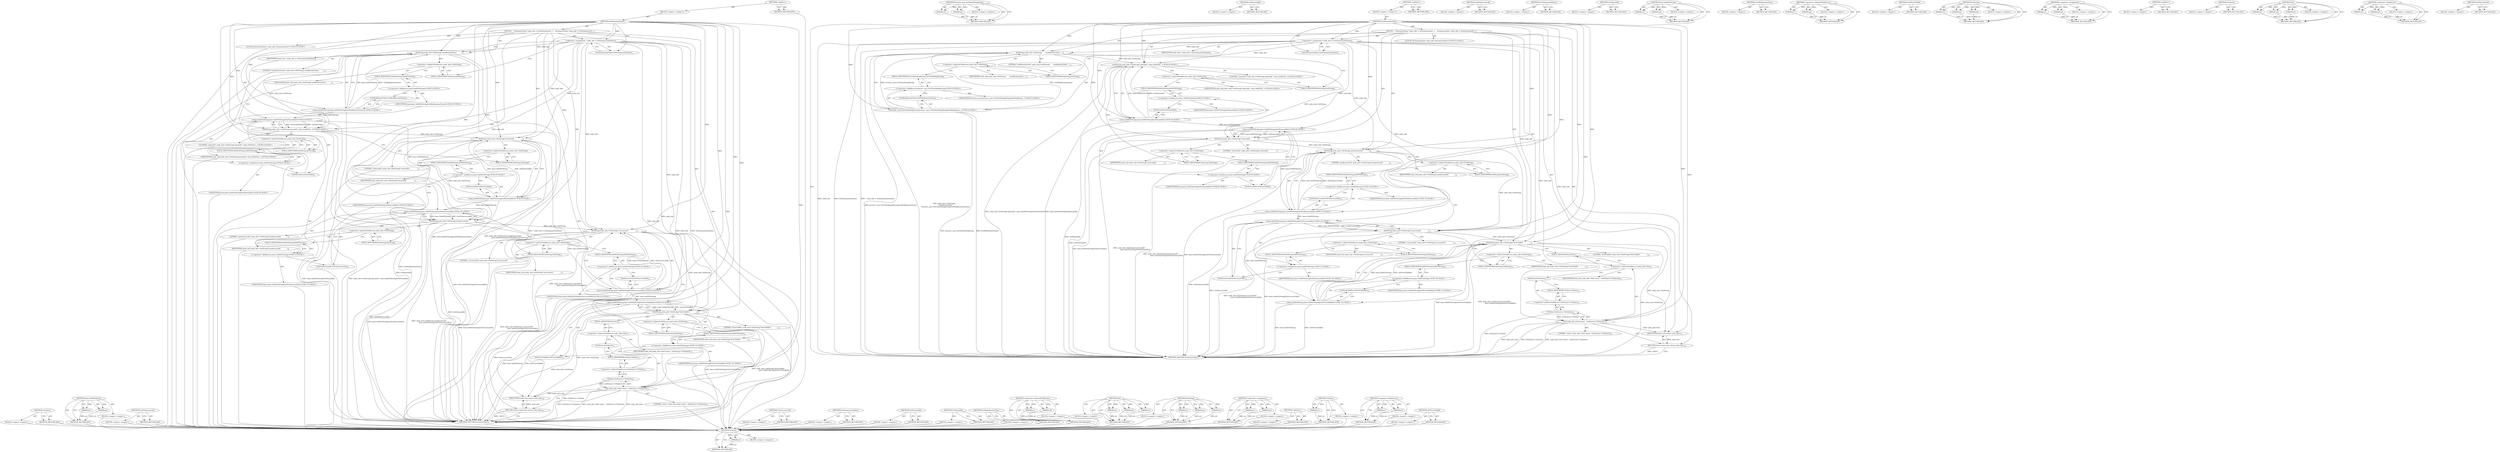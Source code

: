 digraph "GetFirstChildId" {
vulnerable_176 [label=<(METHOD,ToValue)>];
vulnerable_177 [label=<(PARAM,p1)>];
vulnerable_178 [label=<(BLOCK,&lt;empty&gt;,&lt;empty&gt;)>];
vulnerable_179 [label=<(METHOD_RETURN,ANY)>];
vulnerable_137 [label=<(METHOD,browser_sync.GetTimeDebugString)>];
vulnerable_138 [label=<(PARAM,p1)>];
vulnerable_139 [label=<(PARAM,p2)>];
vulnerable_140 [label=<(BLOCK,&lt;empty&gt;,&lt;empty&gt;)>];
vulnerable_141 [label=<(METHOD_RETURN,ANY)>];
vulnerable_158 [label=<(METHOD,GetExternalId)>];
vulnerable_159 [label=<(BLOCK,&lt;empty&gt;,&lt;empty&gt;)>];
vulnerable_160 [label=<(METHOD_RETURN,ANY)>];
vulnerable_6 [label=<(METHOD,&lt;global&gt;)<SUB>1</SUB>>];
vulnerable_7 [label=<(BLOCK,&lt;empty&gt;,&lt;empty&gt;)<SUB>1</SUB>>];
vulnerable_8 [label=<(METHOD,GetDetailsAsValue)<SUB>1</SUB>>];
vulnerable_9 [label=<(BLOCK,{
   DictionaryValue* node_info = GetSummaryAsV...,{
   DictionaryValue* node_info = GetSummaryAsV...)<SUB>1</SUB>>];
vulnerable_10 [label="<(LOCAL,DictionaryValue* node_info: DictionaryValue*)<SUB>2</SUB>>"];
vulnerable_11 [label=<(&lt;operator&gt;.assignment,* node_info = GetSummaryAsValue())<SUB>2</SUB>>];
vulnerable_12 [label=<(IDENTIFIER,node_info,* node_info = GetSummaryAsValue())<SUB>2</SUB>>];
vulnerable_13 [label=<(GetSummaryAsValue,GetSummaryAsValue())<SUB>2</SUB>>];
vulnerable_14 [label=<(SetString,node_info-&gt;SetString(
      &quot;modificationTime&quot;,...)<SUB>3</SUB>>];
vulnerable_15 [label=<(&lt;operator&gt;.indirectFieldAccess,node_info-&gt;SetString)<SUB>3</SUB>>];
vulnerable_16 [label=<(IDENTIFIER,node_info,node_info-&gt;SetString(
      &quot;modificationTime&quot;,...)<SUB>3</SUB>>];
vulnerable_17 [label=<(FIELD_IDENTIFIER,SetString,SetString)<SUB>3</SUB>>];
vulnerable_18 [label=<(LITERAL,&quot;modificationTime&quot;,node_info-&gt;SetString(
      &quot;modificationTime&quot;,...)<SUB>4</SUB>>];
vulnerable_19 [label="<(browser_sync.GetTimeDebugString,browser_sync::GetTimeDebugString(GetModificatio...)<SUB>5</SUB>>"];
vulnerable_20 [label="<(&lt;operator&gt;.fieldAccess,browser_sync::GetTimeDebugString)<SUB>5</SUB>>"];
vulnerable_21 [label="<(IDENTIFIER,browser_sync,browser_sync::GetTimeDebugString(GetModificatio...)<SUB>5</SUB>>"];
vulnerable_22 [label=<(FIELD_IDENTIFIER,GetTimeDebugString,GetTimeDebugString)<SUB>5</SUB>>];
vulnerable_23 [label=<(GetModificationTime,GetModificationTime())<SUB>5</SUB>>];
vulnerable_24 [label="<(SetString,node_info-&gt;SetString(&quot;parentId&quot;, base::Int64ToS...)<SUB>6</SUB>>"];
vulnerable_25 [label=<(&lt;operator&gt;.indirectFieldAccess,node_info-&gt;SetString)<SUB>6</SUB>>];
vulnerable_26 [label="<(IDENTIFIER,node_info,node_info-&gt;SetString(&quot;parentId&quot;, base::Int64ToS...)<SUB>6</SUB>>"];
vulnerable_27 [label=<(FIELD_IDENTIFIER,SetString,SetString)<SUB>6</SUB>>];
vulnerable_28 [label="<(LITERAL,&quot;parentId&quot;,node_info-&gt;SetString(&quot;parentId&quot;, base::Int64ToS...)<SUB>6</SUB>>"];
vulnerable_29 [label="<(base.Int64ToString,base::Int64ToString(GetParentId()))<SUB>6</SUB>>"];
vulnerable_30 [label="<(&lt;operator&gt;.fieldAccess,base::Int64ToString)<SUB>6</SUB>>"];
vulnerable_31 [label="<(IDENTIFIER,base,base::Int64ToString(GetParentId()))<SUB>6</SUB>>"];
vulnerable_32 [label=<(FIELD_IDENTIFIER,Int64ToString,Int64ToString)<SUB>6</SUB>>];
vulnerable_33 [label=<(GetParentId,GetParentId())<SUB>6</SUB>>];
vulnerable_34 [label=<(SetString,node_info-&gt;SetString(&quot;externalId&quot;,
            ...)<SUB>7</SUB>>];
vulnerable_35 [label=<(&lt;operator&gt;.indirectFieldAccess,node_info-&gt;SetString)<SUB>7</SUB>>];
vulnerable_36 [label=<(IDENTIFIER,node_info,node_info-&gt;SetString(&quot;externalId&quot;,
            ...)<SUB>7</SUB>>];
vulnerable_37 [label=<(FIELD_IDENTIFIER,SetString,SetString)<SUB>7</SUB>>];
vulnerable_38 [label=<(LITERAL,&quot;externalId&quot;,node_info-&gt;SetString(&quot;externalId&quot;,
            ...)<SUB>7</SUB>>];
vulnerable_39 [label="<(base.Int64ToString,base::Int64ToString(GetExternalId()))<SUB>8</SUB>>"];
vulnerable_40 [label="<(&lt;operator&gt;.fieldAccess,base::Int64ToString)<SUB>8</SUB>>"];
vulnerable_41 [label="<(IDENTIFIER,base,base::Int64ToString(GetExternalId()))<SUB>8</SUB>>"];
vulnerable_42 [label=<(FIELD_IDENTIFIER,Int64ToString,Int64ToString)<SUB>8</SUB>>];
vulnerable_43 [label=<(GetExternalId,GetExternalId())<SUB>8</SUB>>];
vulnerable_44 [label=<(SetString,node_info-&gt;SetString(&quot;predecessorId&quot;,
         ...)<SUB>9</SUB>>];
vulnerable_45 [label=<(&lt;operator&gt;.indirectFieldAccess,node_info-&gt;SetString)<SUB>9</SUB>>];
vulnerable_46 [label=<(IDENTIFIER,node_info,node_info-&gt;SetString(&quot;predecessorId&quot;,
         ...)<SUB>9</SUB>>];
vulnerable_47 [label=<(FIELD_IDENTIFIER,SetString,SetString)<SUB>9</SUB>>];
vulnerable_48 [label=<(LITERAL,&quot;predecessorId&quot;,node_info-&gt;SetString(&quot;predecessorId&quot;,
         ...)<SUB>9</SUB>>];
vulnerable_49 [label="<(base.Int64ToString,base::Int64ToString(GetPredecessorId()))<SUB>10</SUB>>"];
vulnerable_50 [label="<(&lt;operator&gt;.fieldAccess,base::Int64ToString)<SUB>10</SUB>>"];
vulnerable_51 [label="<(IDENTIFIER,base,base::Int64ToString(GetPredecessorId()))<SUB>10</SUB>>"];
vulnerable_52 [label=<(FIELD_IDENTIFIER,Int64ToString,Int64ToString)<SUB>10</SUB>>];
vulnerable_53 [label=<(GetPredecessorId,GetPredecessorId())<SUB>10</SUB>>];
vulnerable_54 [label=<(SetString,node_info-&gt;SetString(&quot;successorId&quot;,
           ...)<SUB>11</SUB>>];
vulnerable_55 [label=<(&lt;operator&gt;.indirectFieldAccess,node_info-&gt;SetString)<SUB>11</SUB>>];
vulnerable_56 [label=<(IDENTIFIER,node_info,node_info-&gt;SetString(&quot;successorId&quot;,
           ...)<SUB>11</SUB>>];
vulnerable_57 [label=<(FIELD_IDENTIFIER,SetString,SetString)<SUB>11</SUB>>];
vulnerable_58 [label=<(LITERAL,&quot;successorId&quot;,node_info-&gt;SetString(&quot;successorId&quot;,
           ...)<SUB>11</SUB>>];
vulnerable_59 [label="<(base.Int64ToString,base::Int64ToString(GetSuccessorId()))<SUB>12</SUB>>"];
vulnerable_60 [label="<(&lt;operator&gt;.fieldAccess,base::Int64ToString)<SUB>12</SUB>>"];
vulnerable_61 [label="<(IDENTIFIER,base,base::Int64ToString(GetSuccessorId()))<SUB>12</SUB>>"];
vulnerable_62 [label=<(FIELD_IDENTIFIER,Int64ToString,Int64ToString)<SUB>12</SUB>>];
vulnerable_63 [label=<(GetSuccessorId,GetSuccessorId())<SUB>12</SUB>>];
vulnerable_64 [label=<(SetString,node_info-&gt;SetString(&quot;firstChildId&quot;,
          ...)<SUB>13</SUB>>];
vulnerable_65 [label=<(&lt;operator&gt;.indirectFieldAccess,node_info-&gt;SetString)<SUB>13</SUB>>];
vulnerable_66 [label=<(IDENTIFIER,node_info,node_info-&gt;SetString(&quot;firstChildId&quot;,
          ...)<SUB>13</SUB>>];
vulnerable_67 [label=<(FIELD_IDENTIFIER,SetString,SetString)<SUB>13</SUB>>];
vulnerable_68 [label=<(LITERAL,&quot;firstChildId&quot;,node_info-&gt;SetString(&quot;firstChildId&quot;,
          ...)<SUB>13</SUB>>];
vulnerable_69 [label="<(base.Int64ToString,base::Int64ToString(GetFirstChildId()))<SUB>14</SUB>>"];
vulnerable_70 [label="<(&lt;operator&gt;.fieldAccess,base::Int64ToString)<SUB>14</SUB>>"];
vulnerable_71 [label="<(IDENTIFIER,base,base::Int64ToString(GetFirstChildId()))<SUB>14</SUB>>"];
vulnerable_72 [label=<(FIELD_IDENTIFIER,Int64ToString,Int64ToString)<SUB>14</SUB>>];
vulnerable_73 [label=<(GetFirstChildId,GetFirstChildId())<SUB>14</SUB>>];
vulnerable_74 [label=<(Set,node_info-&gt;Set(&quot;entry&quot;, GetEntry()-&gt;ToValue()))<SUB>15</SUB>>];
vulnerable_75 [label=<(&lt;operator&gt;.indirectFieldAccess,node_info-&gt;Set)<SUB>15</SUB>>];
vulnerable_76 [label=<(IDENTIFIER,node_info,node_info-&gt;Set(&quot;entry&quot;, GetEntry()-&gt;ToValue()))<SUB>15</SUB>>];
vulnerable_77 [label=<(FIELD_IDENTIFIER,Set,Set)<SUB>15</SUB>>];
vulnerable_78 [label=<(LITERAL,&quot;entry&quot;,node_info-&gt;Set(&quot;entry&quot;, GetEntry()-&gt;ToValue()))<SUB>15</SUB>>];
vulnerable_79 [label=<(ToValue,GetEntry()-&gt;ToValue())<SUB>15</SUB>>];
vulnerable_80 [label=<(&lt;operator&gt;.indirectFieldAccess,GetEntry()-&gt;ToValue)<SUB>15</SUB>>];
vulnerable_81 [label=<(GetEntry,GetEntry())<SUB>15</SUB>>];
vulnerable_82 [label=<(FIELD_IDENTIFIER,ToValue,ToValue)<SUB>15</SUB>>];
vulnerable_83 [label=<(RETURN,return node_info;,return node_info;)<SUB>16</SUB>>];
vulnerable_84 [label=<(IDENTIFIER,node_info,return node_info;)<SUB>16</SUB>>];
vulnerable_85 [label=<(METHOD_RETURN,DictionaryValue)<SUB>1</SUB>>];
vulnerable_87 [label=<(METHOD_RETURN,ANY)<SUB>1</SUB>>];
vulnerable_161 [label=<(METHOD,GetPredecessorId)>];
vulnerable_162 [label=<(BLOCK,&lt;empty&gt;,&lt;empty&gt;)>];
vulnerable_163 [label=<(METHOD_RETURN,ANY)>];
vulnerable_123 [label=<(METHOD,GetSummaryAsValue)>];
vulnerable_124 [label=<(BLOCK,&lt;empty&gt;,&lt;empty&gt;)>];
vulnerable_125 [label=<(METHOD_RETURN,ANY)>];
vulnerable_155 [label=<(METHOD,GetParentId)>];
vulnerable_156 [label=<(BLOCK,&lt;empty&gt;,&lt;empty&gt;)>];
vulnerable_157 [label=<(METHOD_RETURN,ANY)>];
vulnerable_150 [label=<(METHOD,base.Int64ToString)>];
vulnerable_151 [label=<(PARAM,p1)>];
vulnerable_152 [label=<(PARAM,p2)>];
vulnerable_153 [label=<(BLOCK,&lt;empty&gt;,&lt;empty&gt;)>];
vulnerable_154 [label=<(METHOD_RETURN,ANY)>];
vulnerable_147 [label=<(METHOD,GetModificationTime)>];
vulnerable_148 [label=<(BLOCK,&lt;empty&gt;,&lt;empty&gt;)>];
vulnerable_149 [label=<(METHOD_RETURN,ANY)>];
vulnerable_132 [label=<(METHOD,&lt;operator&gt;.indirectFieldAccess)>];
vulnerable_133 [label=<(PARAM,p1)>];
vulnerable_134 [label=<(PARAM,p2)>];
vulnerable_135 [label=<(BLOCK,&lt;empty&gt;,&lt;empty&gt;)>];
vulnerable_136 [label=<(METHOD_RETURN,ANY)>];
vulnerable_167 [label=<(METHOD,GetFirstChildId)>];
vulnerable_168 [label=<(BLOCK,&lt;empty&gt;,&lt;empty&gt;)>];
vulnerable_169 [label=<(METHOD_RETURN,ANY)>];
vulnerable_126 [label=<(METHOD,SetString)>];
vulnerable_127 [label=<(PARAM,p1)>];
vulnerable_128 [label=<(PARAM,p2)>];
vulnerable_129 [label=<(PARAM,p3)>];
vulnerable_130 [label=<(BLOCK,&lt;empty&gt;,&lt;empty&gt;)>];
vulnerable_131 [label=<(METHOD_RETURN,ANY)>];
vulnerable_118 [label=<(METHOD,&lt;operator&gt;.assignment)>];
vulnerable_119 [label=<(PARAM,p1)>];
vulnerable_120 [label=<(PARAM,p2)>];
vulnerable_121 [label=<(BLOCK,&lt;empty&gt;,&lt;empty&gt;)>];
vulnerable_122 [label=<(METHOD_RETURN,ANY)>];
vulnerable_112 [label=<(METHOD,&lt;global&gt;)<SUB>1</SUB>>];
vulnerable_113 [label=<(BLOCK,&lt;empty&gt;,&lt;empty&gt;)>];
vulnerable_114 [label=<(METHOD_RETURN,ANY)>];
vulnerable_180 [label=<(METHOD,GetEntry)>];
vulnerable_181 [label=<(BLOCK,&lt;empty&gt;,&lt;empty&gt;)>];
vulnerable_182 [label=<(METHOD_RETURN,ANY)>];
vulnerable_170 [label=<(METHOD,Set)>];
vulnerable_171 [label=<(PARAM,p1)>];
vulnerable_172 [label=<(PARAM,p2)>];
vulnerable_173 [label=<(PARAM,p3)>];
vulnerable_174 [label=<(BLOCK,&lt;empty&gt;,&lt;empty&gt;)>];
vulnerable_175 [label=<(METHOD_RETURN,ANY)>];
vulnerable_142 [label=<(METHOD,&lt;operator&gt;.fieldAccess)>];
vulnerable_143 [label=<(PARAM,p1)>];
vulnerable_144 [label=<(PARAM,p2)>];
vulnerable_145 [label=<(BLOCK,&lt;empty&gt;,&lt;empty&gt;)>];
vulnerable_146 [label=<(METHOD_RETURN,ANY)>];
vulnerable_164 [label=<(METHOD,GetSuccessorId)>];
vulnerable_165 [label=<(BLOCK,&lt;empty&gt;,&lt;empty&gt;)>];
vulnerable_166 [label=<(METHOD_RETURN,ANY)>];
fixed_175 [label=<(METHOD,GetEntry)>];
fixed_176 [label=<(BLOCK,&lt;empty&gt;,&lt;empty&gt;)>];
fixed_177 [label=<(METHOD_RETURN,ANY)>];
fixed_137 [label=<(METHOD,base.Int64ToString)>];
fixed_138 [label=<(PARAM,p1)>];
fixed_139 [label=<(PARAM,p2)>];
fixed_140 [label=<(BLOCK,&lt;empty&gt;,&lt;empty&gt;)>];
fixed_141 [label=<(METHOD_RETURN,ANY)>];
fixed_156 [label=<(METHOD,GetPredecessorId)>];
fixed_157 [label=<(BLOCK,&lt;empty&gt;,&lt;empty&gt;)>];
fixed_158 [label=<(METHOD_RETURN,ANY)>];
fixed_6 [label=<(METHOD,&lt;global&gt;)<SUB>1</SUB>>];
fixed_7 [label=<(BLOCK,&lt;empty&gt;,&lt;empty&gt;)<SUB>1</SUB>>];
fixed_8 [label=<(METHOD,GetDetailsAsValue)<SUB>1</SUB>>];
fixed_9 [label=<(BLOCK,{
   DictionaryValue* node_info = GetSummaryAsV...,{
   DictionaryValue* node_info = GetSummaryAsV...)<SUB>1</SUB>>];
fixed_10 [label="<(LOCAL,DictionaryValue* node_info: DictionaryValue*)<SUB>2</SUB>>"];
fixed_11 [label=<(&lt;operator&gt;.assignment,* node_info = GetSummaryAsValue())<SUB>2</SUB>>];
fixed_12 [label=<(IDENTIFIER,node_info,* node_info = GetSummaryAsValue())<SUB>2</SUB>>];
fixed_13 [label=<(GetSummaryAsValue,GetSummaryAsValue())<SUB>2</SUB>>];
fixed_14 [label=<(SetString,node_info-&gt;SetString(&quot;modificationTime&quot;,
      ...)<SUB>4</SUB>>];
fixed_15 [label=<(&lt;operator&gt;.indirectFieldAccess,node_info-&gt;SetString)<SUB>4</SUB>>];
fixed_16 [label=<(IDENTIFIER,node_info,node_info-&gt;SetString(&quot;modificationTime&quot;,
      ...)<SUB>4</SUB>>];
fixed_17 [label=<(FIELD_IDENTIFIER,SetString,SetString)<SUB>4</SUB>>];
fixed_18 [label=<(LITERAL,&quot;modificationTime&quot;,node_info-&gt;SetString(&quot;modificationTime&quot;,
      ...)<SUB>4</SUB>>];
fixed_19 [label="<(base.Int64ToString,base::Int64ToString(GetModificationTime()))<SUB>5</SUB>>"];
fixed_20 [label="<(&lt;operator&gt;.fieldAccess,base::Int64ToString)<SUB>5</SUB>>"];
fixed_21 [label="<(IDENTIFIER,base,base::Int64ToString(GetModificationTime()))<SUB>5</SUB>>"];
fixed_22 [label=<(FIELD_IDENTIFIER,Int64ToString,Int64ToString)<SUB>5</SUB>>];
fixed_23 [label=<(GetModificationTime,GetModificationTime())<SUB>5</SUB>>];
fixed_24 [label="<(SetString,node_info-&gt;SetString(&quot;parentId&quot;, base::Int64ToS...)<SUB>6</SUB>>"];
fixed_25 [label=<(&lt;operator&gt;.indirectFieldAccess,node_info-&gt;SetString)<SUB>6</SUB>>];
fixed_26 [label="<(IDENTIFIER,node_info,node_info-&gt;SetString(&quot;parentId&quot;, base::Int64ToS...)<SUB>6</SUB>>"];
fixed_27 [label=<(FIELD_IDENTIFIER,SetString,SetString)<SUB>6</SUB>>];
fixed_28 [label="<(LITERAL,&quot;parentId&quot;,node_info-&gt;SetString(&quot;parentId&quot;, base::Int64ToS...)<SUB>6</SUB>>"];
fixed_29 [label="<(base.Int64ToString,base::Int64ToString(GetParentId()))<SUB>6</SUB>>"];
fixed_30 [label="<(&lt;operator&gt;.fieldAccess,base::Int64ToString)<SUB>6</SUB>>"];
fixed_31 [label="<(IDENTIFIER,base,base::Int64ToString(GetParentId()))<SUB>6</SUB>>"];
fixed_32 [label=<(FIELD_IDENTIFIER,Int64ToString,Int64ToString)<SUB>6</SUB>>];
fixed_33 [label=<(GetParentId,GetParentId())<SUB>6</SUB>>];
fixed_34 [label=<(SetString,node_info-&gt;SetString(&quot;externalId&quot;,
            ...)<SUB>7</SUB>>];
fixed_35 [label=<(&lt;operator&gt;.indirectFieldAccess,node_info-&gt;SetString)<SUB>7</SUB>>];
fixed_36 [label=<(IDENTIFIER,node_info,node_info-&gt;SetString(&quot;externalId&quot;,
            ...)<SUB>7</SUB>>];
fixed_37 [label=<(FIELD_IDENTIFIER,SetString,SetString)<SUB>7</SUB>>];
fixed_38 [label=<(LITERAL,&quot;externalId&quot;,node_info-&gt;SetString(&quot;externalId&quot;,
            ...)<SUB>7</SUB>>];
fixed_39 [label="<(base.Int64ToString,base::Int64ToString(GetExternalId()))<SUB>8</SUB>>"];
fixed_40 [label="<(&lt;operator&gt;.fieldAccess,base::Int64ToString)<SUB>8</SUB>>"];
fixed_41 [label="<(IDENTIFIER,base,base::Int64ToString(GetExternalId()))<SUB>8</SUB>>"];
fixed_42 [label=<(FIELD_IDENTIFIER,Int64ToString,Int64ToString)<SUB>8</SUB>>];
fixed_43 [label=<(GetExternalId,GetExternalId())<SUB>8</SUB>>];
fixed_44 [label=<(SetString,node_info-&gt;SetString(&quot;predecessorId&quot;,
         ...)<SUB>9</SUB>>];
fixed_45 [label=<(&lt;operator&gt;.indirectFieldAccess,node_info-&gt;SetString)<SUB>9</SUB>>];
fixed_46 [label=<(IDENTIFIER,node_info,node_info-&gt;SetString(&quot;predecessorId&quot;,
         ...)<SUB>9</SUB>>];
fixed_47 [label=<(FIELD_IDENTIFIER,SetString,SetString)<SUB>9</SUB>>];
fixed_48 [label=<(LITERAL,&quot;predecessorId&quot;,node_info-&gt;SetString(&quot;predecessorId&quot;,
         ...)<SUB>9</SUB>>];
fixed_49 [label="<(base.Int64ToString,base::Int64ToString(GetPredecessorId()))<SUB>10</SUB>>"];
fixed_50 [label="<(&lt;operator&gt;.fieldAccess,base::Int64ToString)<SUB>10</SUB>>"];
fixed_51 [label="<(IDENTIFIER,base,base::Int64ToString(GetPredecessorId()))<SUB>10</SUB>>"];
fixed_52 [label=<(FIELD_IDENTIFIER,Int64ToString,Int64ToString)<SUB>10</SUB>>];
fixed_53 [label=<(GetPredecessorId,GetPredecessorId())<SUB>10</SUB>>];
fixed_54 [label=<(SetString,node_info-&gt;SetString(&quot;successorId&quot;,
           ...)<SUB>11</SUB>>];
fixed_55 [label=<(&lt;operator&gt;.indirectFieldAccess,node_info-&gt;SetString)<SUB>11</SUB>>];
fixed_56 [label=<(IDENTIFIER,node_info,node_info-&gt;SetString(&quot;successorId&quot;,
           ...)<SUB>11</SUB>>];
fixed_57 [label=<(FIELD_IDENTIFIER,SetString,SetString)<SUB>11</SUB>>];
fixed_58 [label=<(LITERAL,&quot;successorId&quot;,node_info-&gt;SetString(&quot;successorId&quot;,
           ...)<SUB>11</SUB>>];
fixed_59 [label="<(base.Int64ToString,base::Int64ToString(GetSuccessorId()))<SUB>12</SUB>>"];
fixed_60 [label="<(&lt;operator&gt;.fieldAccess,base::Int64ToString)<SUB>12</SUB>>"];
fixed_61 [label="<(IDENTIFIER,base,base::Int64ToString(GetSuccessorId()))<SUB>12</SUB>>"];
fixed_62 [label=<(FIELD_IDENTIFIER,Int64ToString,Int64ToString)<SUB>12</SUB>>];
fixed_63 [label=<(GetSuccessorId,GetSuccessorId())<SUB>12</SUB>>];
fixed_64 [label=<(SetString,node_info-&gt;SetString(&quot;firstChildId&quot;,
          ...)<SUB>13</SUB>>];
fixed_65 [label=<(&lt;operator&gt;.indirectFieldAccess,node_info-&gt;SetString)<SUB>13</SUB>>];
fixed_66 [label=<(IDENTIFIER,node_info,node_info-&gt;SetString(&quot;firstChildId&quot;,
          ...)<SUB>13</SUB>>];
fixed_67 [label=<(FIELD_IDENTIFIER,SetString,SetString)<SUB>13</SUB>>];
fixed_68 [label=<(LITERAL,&quot;firstChildId&quot;,node_info-&gt;SetString(&quot;firstChildId&quot;,
          ...)<SUB>13</SUB>>];
fixed_69 [label="<(base.Int64ToString,base::Int64ToString(GetFirstChildId()))<SUB>14</SUB>>"];
fixed_70 [label="<(&lt;operator&gt;.fieldAccess,base::Int64ToString)<SUB>14</SUB>>"];
fixed_71 [label="<(IDENTIFIER,base,base::Int64ToString(GetFirstChildId()))<SUB>14</SUB>>"];
fixed_72 [label=<(FIELD_IDENTIFIER,Int64ToString,Int64ToString)<SUB>14</SUB>>];
fixed_73 [label=<(GetFirstChildId,GetFirstChildId())<SUB>14</SUB>>];
fixed_74 [label=<(Set,node_info-&gt;Set(&quot;entry&quot;, GetEntry()-&gt;ToValue()))<SUB>15</SUB>>];
fixed_75 [label=<(&lt;operator&gt;.indirectFieldAccess,node_info-&gt;Set)<SUB>15</SUB>>];
fixed_76 [label=<(IDENTIFIER,node_info,node_info-&gt;Set(&quot;entry&quot;, GetEntry()-&gt;ToValue()))<SUB>15</SUB>>];
fixed_77 [label=<(FIELD_IDENTIFIER,Set,Set)<SUB>15</SUB>>];
fixed_78 [label=<(LITERAL,&quot;entry&quot;,node_info-&gt;Set(&quot;entry&quot;, GetEntry()-&gt;ToValue()))<SUB>15</SUB>>];
fixed_79 [label=<(ToValue,GetEntry()-&gt;ToValue())<SUB>15</SUB>>];
fixed_80 [label=<(&lt;operator&gt;.indirectFieldAccess,GetEntry()-&gt;ToValue)<SUB>15</SUB>>];
fixed_81 [label=<(GetEntry,GetEntry())<SUB>15</SUB>>];
fixed_82 [label=<(FIELD_IDENTIFIER,ToValue,ToValue)<SUB>15</SUB>>];
fixed_83 [label=<(RETURN,return node_info;,return node_info;)<SUB>16</SUB>>];
fixed_84 [label=<(IDENTIFIER,node_info,return node_info;)<SUB>16</SUB>>];
fixed_85 [label=<(METHOD_RETURN,DictionaryValue)<SUB>1</SUB>>];
fixed_87 [label=<(METHOD_RETURN,ANY)<SUB>1</SUB>>];
fixed_159 [label=<(METHOD,GetSuccessorId)>];
fixed_160 [label=<(BLOCK,&lt;empty&gt;,&lt;empty&gt;)>];
fixed_161 [label=<(METHOD_RETURN,ANY)>];
fixed_123 [label=<(METHOD,GetSummaryAsValue)>];
fixed_124 [label=<(BLOCK,&lt;empty&gt;,&lt;empty&gt;)>];
fixed_125 [label=<(METHOD_RETURN,ANY)>];
fixed_153 [label=<(METHOD,GetExternalId)>];
fixed_154 [label=<(BLOCK,&lt;empty&gt;,&lt;empty&gt;)>];
fixed_155 [label=<(METHOD_RETURN,ANY)>];
fixed_150 [label=<(METHOD,GetParentId)>];
fixed_151 [label=<(BLOCK,&lt;empty&gt;,&lt;empty&gt;)>];
fixed_152 [label=<(METHOD_RETURN,ANY)>];
fixed_147 [label=<(METHOD,GetModificationTime)>];
fixed_148 [label=<(BLOCK,&lt;empty&gt;,&lt;empty&gt;)>];
fixed_149 [label=<(METHOD_RETURN,ANY)>];
fixed_132 [label=<(METHOD,&lt;operator&gt;.indirectFieldAccess)>];
fixed_133 [label=<(PARAM,p1)>];
fixed_134 [label=<(PARAM,p2)>];
fixed_135 [label=<(BLOCK,&lt;empty&gt;,&lt;empty&gt;)>];
fixed_136 [label=<(METHOD_RETURN,ANY)>];
fixed_165 [label=<(METHOD,Set)>];
fixed_166 [label=<(PARAM,p1)>];
fixed_167 [label=<(PARAM,p2)>];
fixed_168 [label=<(PARAM,p3)>];
fixed_169 [label=<(BLOCK,&lt;empty&gt;,&lt;empty&gt;)>];
fixed_170 [label=<(METHOD_RETURN,ANY)>];
fixed_126 [label=<(METHOD,SetString)>];
fixed_127 [label=<(PARAM,p1)>];
fixed_128 [label=<(PARAM,p2)>];
fixed_129 [label=<(PARAM,p3)>];
fixed_130 [label=<(BLOCK,&lt;empty&gt;,&lt;empty&gt;)>];
fixed_131 [label=<(METHOD_RETURN,ANY)>];
fixed_118 [label=<(METHOD,&lt;operator&gt;.assignment)>];
fixed_119 [label=<(PARAM,p1)>];
fixed_120 [label=<(PARAM,p2)>];
fixed_121 [label=<(BLOCK,&lt;empty&gt;,&lt;empty&gt;)>];
fixed_122 [label=<(METHOD_RETURN,ANY)>];
fixed_112 [label=<(METHOD,&lt;global&gt;)<SUB>1</SUB>>];
fixed_113 [label=<(BLOCK,&lt;empty&gt;,&lt;empty&gt;)>];
fixed_114 [label=<(METHOD_RETURN,ANY)>];
fixed_171 [label=<(METHOD,ToValue)>];
fixed_172 [label=<(PARAM,p1)>];
fixed_173 [label=<(BLOCK,&lt;empty&gt;,&lt;empty&gt;)>];
fixed_174 [label=<(METHOD_RETURN,ANY)>];
fixed_142 [label=<(METHOD,&lt;operator&gt;.fieldAccess)>];
fixed_143 [label=<(PARAM,p1)>];
fixed_144 [label=<(PARAM,p2)>];
fixed_145 [label=<(BLOCK,&lt;empty&gt;,&lt;empty&gt;)>];
fixed_146 [label=<(METHOD_RETURN,ANY)>];
fixed_162 [label=<(METHOD,GetFirstChildId)>];
fixed_163 [label=<(BLOCK,&lt;empty&gt;,&lt;empty&gt;)>];
fixed_164 [label=<(METHOD_RETURN,ANY)>];
vulnerable_176 -> vulnerable_177  [key=0, label="AST: "];
vulnerable_176 -> vulnerable_177  [key=1, label="DDG: "];
vulnerable_176 -> vulnerable_178  [key=0, label="AST: "];
vulnerable_176 -> vulnerable_179  [key=0, label="AST: "];
vulnerable_176 -> vulnerable_179  [key=1, label="CFG: "];
vulnerable_177 -> vulnerable_179  [key=0, label="DDG: p1"];
vulnerable_137 -> vulnerable_138  [key=0, label="AST: "];
vulnerable_137 -> vulnerable_138  [key=1, label="DDG: "];
vulnerable_137 -> vulnerable_140  [key=0, label="AST: "];
vulnerable_137 -> vulnerable_139  [key=0, label="AST: "];
vulnerable_137 -> vulnerable_139  [key=1, label="DDG: "];
vulnerable_137 -> vulnerable_141  [key=0, label="AST: "];
vulnerable_137 -> vulnerable_141  [key=1, label="CFG: "];
vulnerable_138 -> vulnerable_141  [key=0, label="DDG: p1"];
vulnerable_139 -> vulnerable_141  [key=0, label="DDG: p2"];
vulnerable_158 -> vulnerable_159  [key=0, label="AST: "];
vulnerable_158 -> vulnerable_160  [key=0, label="AST: "];
vulnerable_158 -> vulnerable_160  [key=1, label="CFG: "];
vulnerable_6 -> vulnerable_7  [key=0, label="AST: "];
vulnerable_6 -> vulnerable_87  [key=0, label="AST: "];
vulnerable_6 -> vulnerable_87  [key=1, label="CFG: "];
vulnerable_7 -> vulnerable_8  [key=0, label="AST: "];
vulnerable_8 -> vulnerable_9  [key=0, label="AST: "];
vulnerable_8 -> vulnerable_85  [key=0, label="AST: "];
vulnerable_8 -> vulnerable_13  [key=0, label="CFG: "];
vulnerable_8 -> vulnerable_11  [key=0, label="DDG: "];
vulnerable_8 -> vulnerable_14  [key=0, label="DDG: "];
vulnerable_8 -> vulnerable_24  [key=0, label="DDG: "];
vulnerable_8 -> vulnerable_34  [key=0, label="DDG: "];
vulnerable_8 -> vulnerable_44  [key=0, label="DDG: "];
vulnerable_8 -> vulnerable_54  [key=0, label="DDG: "];
vulnerable_8 -> vulnerable_64  [key=0, label="DDG: "];
vulnerable_8 -> vulnerable_74  [key=0, label="DDG: "];
vulnerable_8 -> vulnerable_84  [key=0, label="DDG: "];
vulnerable_8 -> vulnerable_19  [key=0, label="DDG: "];
vulnerable_8 -> vulnerable_29  [key=0, label="DDG: "];
vulnerable_8 -> vulnerable_39  [key=0, label="DDG: "];
vulnerable_8 -> vulnerable_49  [key=0, label="DDG: "];
vulnerable_8 -> vulnerable_59  [key=0, label="DDG: "];
vulnerable_8 -> vulnerable_69  [key=0, label="DDG: "];
vulnerable_9 -> vulnerable_10  [key=0, label="AST: "];
vulnerable_9 -> vulnerable_11  [key=0, label="AST: "];
vulnerable_9 -> vulnerable_14  [key=0, label="AST: "];
vulnerable_9 -> vulnerable_24  [key=0, label="AST: "];
vulnerable_9 -> vulnerable_34  [key=0, label="AST: "];
vulnerable_9 -> vulnerable_44  [key=0, label="AST: "];
vulnerable_9 -> vulnerable_54  [key=0, label="AST: "];
vulnerable_9 -> vulnerable_64  [key=0, label="AST: "];
vulnerable_9 -> vulnerable_74  [key=0, label="AST: "];
vulnerable_9 -> vulnerable_83  [key=0, label="AST: "];
vulnerable_11 -> vulnerable_12  [key=0, label="AST: "];
vulnerable_11 -> vulnerable_13  [key=0, label="AST: "];
vulnerable_11 -> vulnerable_17  [key=0, label="CFG: "];
vulnerable_11 -> vulnerable_85  [key=0, label="DDG: node_info"];
vulnerable_11 -> vulnerable_85  [key=1, label="DDG: GetSummaryAsValue()"];
vulnerable_11 -> vulnerable_85  [key=2, label="DDG: * node_info = GetSummaryAsValue()"];
vulnerable_11 -> vulnerable_14  [key=0, label="DDG: node_info"];
vulnerable_11 -> vulnerable_24  [key=0, label="DDG: node_info"];
vulnerable_11 -> vulnerable_34  [key=0, label="DDG: node_info"];
vulnerable_11 -> vulnerable_44  [key=0, label="DDG: node_info"];
vulnerable_11 -> vulnerable_54  [key=0, label="DDG: node_info"];
vulnerable_11 -> vulnerable_64  [key=0, label="DDG: node_info"];
vulnerable_11 -> vulnerable_74  [key=0, label="DDG: node_info"];
vulnerable_11 -> vulnerable_84  [key=0, label="DDG: node_info"];
vulnerable_13 -> vulnerable_11  [key=0, label="CFG: "];
vulnerable_14 -> vulnerable_15  [key=0, label="AST: "];
vulnerable_14 -> vulnerable_18  [key=0, label="AST: "];
vulnerable_14 -> vulnerable_19  [key=0, label="AST: "];
vulnerable_14 -> vulnerable_27  [key=0, label="CFG: "];
vulnerable_14 -> vulnerable_85  [key=0, label="DDG: browser_sync::GetTimeDebugString(GetModificationTime())"];
vulnerable_14 -> vulnerable_85  [key=1, label="DDG: node_info-&gt;SetString(
      &quot;modificationTime&quot;,
      browser_sync::GetTimeDebugString(GetModificationTime()))"];
vulnerable_14 -> vulnerable_24  [key=0, label="DDG: node_info-&gt;SetString"];
vulnerable_15 -> vulnerable_16  [key=0, label="AST: "];
vulnerable_15 -> vulnerable_17  [key=0, label="AST: "];
vulnerable_15 -> vulnerable_22  [key=0, label="CFG: "];
vulnerable_17 -> vulnerable_15  [key=0, label="CFG: "];
vulnerable_19 -> vulnerable_20  [key=0, label="AST: "];
vulnerable_19 -> vulnerable_23  [key=0, label="AST: "];
vulnerable_19 -> vulnerable_14  [key=0, label="CFG: "];
vulnerable_19 -> vulnerable_14  [key=1, label="DDG: browser_sync::GetTimeDebugString"];
vulnerable_19 -> vulnerable_14  [key=2, label="DDG: GetModificationTime()"];
vulnerable_19 -> vulnerable_85  [key=0, label="DDG: browser_sync::GetTimeDebugString"];
vulnerable_19 -> vulnerable_85  [key=1, label="DDG: GetModificationTime()"];
vulnerable_20 -> vulnerable_21  [key=0, label="AST: "];
vulnerable_20 -> vulnerable_22  [key=0, label="AST: "];
vulnerable_20 -> vulnerable_23  [key=0, label="CFG: "];
vulnerable_22 -> vulnerable_20  [key=0, label="CFG: "];
vulnerable_23 -> vulnerable_19  [key=0, label="CFG: "];
vulnerable_24 -> vulnerable_25  [key=0, label="AST: "];
vulnerable_24 -> vulnerable_28  [key=0, label="AST: "];
vulnerable_24 -> vulnerable_29  [key=0, label="AST: "];
vulnerable_24 -> vulnerable_37  [key=0, label="CFG: "];
vulnerable_24 -> vulnerable_85  [key=0, label="DDG: base::Int64ToString(GetParentId())"];
vulnerable_24 -> vulnerable_85  [key=1, label="DDG: node_info-&gt;SetString(&quot;parentId&quot;, base::Int64ToString(GetParentId()))"];
vulnerable_24 -> vulnerable_34  [key=0, label="DDG: node_info-&gt;SetString"];
vulnerable_25 -> vulnerable_26  [key=0, label="AST: "];
vulnerable_25 -> vulnerable_27  [key=0, label="AST: "];
vulnerable_25 -> vulnerable_32  [key=0, label="CFG: "];
vulnerable_27 -> vulnerable_25  [key=0, label="CFG: "];
vulnerable_29 -> vulnerable_30  [key=0, label="AST: "];
vulnerable_29 -> vulnerable_33  [key=0, label="AST: "];
vulnerable_29 -> vulnerable_24  [key=0, label="CFG: "];
vulnerable_29 -> vulnerable_24  [key=1, label="DDG: base::Int64ToString"];
vulnerable_29 -> vulnerable_24  [key=2, label="DDG: GetParentId()"];
vulnerable_29 -> vulnerable_85  [key=0, label="DDG: GetParentId()"];
vulnerable_29 -> vulnerable_39  [key=0, label="DDG: base::Int64ToString"];
vulnerable_30 -> vulnerable_31  [key=0, label="AST: "];
vulnerable_30 -> vulnerable_32  [key=0, label="AST: "];
vulnerable_30 -> vulnerable_33  [key=0, label="CFG: "];
vulnerable_32 -> vulnerable_30  [key=0, label="CFG: "];
vulnerable_33 -> vulnerable_29  [key=0, label="CFG: "];
vulnerable_34 -> vulnerable_35  [key=0, label="AST: "];
vulnerable_34 -> vulnerable_38  [key=0, label="AST: "];
vulnerable_34 -> vulnerable_39  [key=0, label="AST: "];
vulnerable_34 -> vulnerable_47  [key=0, label="CFG: "];
vulnerable_34 -> vulnerable_85  [key=0, label="DDG: base::Int64ToString(GetExternalId())"];
vulnerable_34 -> vulnerable_85  [key=1, label="DDG: node_info-&gt;SetString(&quot;externalId&quot;,
                       base::Int64ToString(GetExternalId()))"];
vulnerable_34 -> vulnerable_44  [key=0, label="DDG: node_info-&gt;SetString"];
vulnerable_35 -> vulnerable_36  [key=0, label="AST: "];
vulnerable_35 -> vulnerable_37  [key=0, label="AST: "];
vulnerable_35 -> vulnerable_42  [key=0, label="CFG: "];
vulnerable_37 -> vulnerable_35  [key=0, label="CFG: "];
vulnerable_39 -> vulnerable_40  [key=0, label="AST: "];
vulnerable_39 -> vulnerable_43  [key=0, label="AST: "];
vulnerable_39 -> vulnerable_34  [key=0, label="CFG: "];
vulnerable_39 -> vulnerable_34  [key=1, label="DDG: base::Int64ToString"];
vulnerable_39 -> vulnerable_34  [key=2, label="DDG: GetExternalId()"];
vulnerable_39 -> vulnerable_85  [key=0, label="DDG: GetExternalId()"];
vulnerable_39 -> vulnerable_49  [key=0, label="DDG: base::Int64ToString"];
vulnerable_40 -> vulnerable_41  [key=0, label="AST: "];
vulnerable_40 -> vulnerable_42  [key=0, label="AST: "];
vulnerable_40 -> vulnerable_43  [key=0, label="CFG: "];
vulnerable_42 -> vulnerable_40  [key=0, label="CFG: "];
vulnerable_43 -> vulnerable_39  [key=0, label="CFG: "];
vulnerable_44 -> vulnerable_45  [key=0, label="AST: "];
vulnerable_44 -> vulnerable_48  [key=0, label="AST: "];
vulnerable_44 -> vulnerable_49  [key=0, label="AST: "];
vulnerable_44 -> vulnerable_57  [key=0, label="CFG: "];
vulnerable_44 -> vulnerable_85  [key=0, label="DDG: base::Int64ToString(GetPredecessorId())"];
vulnerable_44 -> vulnerable_85  [key=1, label="DDG: node_info-&gt;SetString(&quot;predecessorId&quot;,
                       base::Int64ToString(GetPredecessorId()))"];
vulnerable_44 -> vulnerable_54  [key=0, label="DDG: node_info-&gt;SetString"];
vulnerable_45 -> vulnerable_46  [key=0, label="AST: "];
vulnerable_45 -> vulnerable_47  [key=0, label="AST: "];
vulnerable_45 -> vulnerable_52  [key=0, label="CFG: "];
vulnerable_47 -> vulnerable_45  [key=0, label="CFG: "];
vulnerable_49 -> vulnerable_50  [key=0, label="AST: "];
vulnerable_49 -> vulnerable_53  [key=0, label="AST: "];
vulnerable_49 -> vulnerable_44  [key=0, label="CFG: "];
vulnerable_49 -> vulnerable_44  [key=1, label="DDG: base::Int64ToString"];
vulnerable_49 -> vulnerable_44  [key=2, label="DDG: GetPredecessorId()"];
vulnerable_49 -> vulnerable_85  [key=0, label="DDG: GetPredecessorId()"];
vulnerable_49 -> vulnerable_59  [key=0, label="DDG: base::Int64ToString"];
vulnerable_50 -> vulnerable_51  [key=0, label="AST: "];
vulnerable_50 -> vulnerable_52  [key=0, label="AST: "];
vulnerable_50 -> vulnerable_53  [key=0, label="CFG: "];
vulnerable_52 -> vulnerable_50  [key=0, label="CFG: "];
vulnerable_53 -> vulnerable_49  [key=0, label="CFG: "];
vulnerable_54 -> vulnerable_55  [key=0, label="AST: "];
vulnerable_54 -> vulnerable_58  [key=0, label="AST: "];
vulnerable_54 -> vulnerable_59  [key=0, label="AST: "];
vulnerable_54 -> vulnerable_67  [key=0, label="CFG: "];
vulnerable_54 -> vulnerable_85  [key=0, label="DDG: base::Int64ToString(GetSuccessorId())"];
vulnerable_54 -> vulnerable_85  [key=1, label="DDG: node_info-&gt;SetString(&quot;successorId&quot;,
                       base::Int64ToString(GetSuccessorId()))"];
vulnerable_54 -> vulnerable_64  [key=0, label="DDG: node_info-&gt;SetString"];
vulnerable_55 -> vulnerable_56  [key=0, label="AST: "];
vulnerable_55 -> vulnerable_57  [key=0, label="AST: "];
vulnerable_55 -> vulnerable_62  [key=0, label="CFG: "];
vulnerable_57 -> vulnerable_55  [key=0, label="CFG: "];
vulnerable_59 -> vulnerable_60  [key=0, label="AST: "];
vulnerable_59 -> vulnerable_63  [key=0, label="AST: "];
vulnerable_59 -> vulnerable_54  [key=0, label="CFG: "];
vulnerable_59 -> vulnerable_54  [key=1, label="DDG: base::Int64ToString"];
vulnerable_59 -> vulnerable_54  [key=2, label="DDG: GetSuccessorId()"];
vulnerable_59 -> vulnerable_85  [key=0, label="DDG: GetSuccessorId()"];
vulnerable_59 -> vulnerable_69  [key=0, label="DDG: base::Int64ToString"];
vulnerable_60 -> vulnerable_61  [key=0, label="AST: "];
vulnerable_60 -> vulnerable_62  [key=0, label="AST: "];
vulnerable_60 -> vulnerable_63  [key=0, label="CFG: "];
vulnerable_62 -> vulnerable_60  [key=0, label="CFG: "];
vulnerable_63 -> vulnerable_59  [key=0, label="CFG: "];
vulnerable_64 -> vulnerable_65  [key=0, label="AST: "];
vulnerable_64 -> vulnerable_68  [key=0, label="AST: "];
vulnerable_64 -> vulnerable_69  [key=0, label="AST: "];
vulnerable_64 -> vulnerable_77  [key=0, label="CFG: "];
vulnerable_64 -> vulnerable_85  [key=0, label="DDG: node_info-&gt;SetString"];
vulnerable_64 -> vulnerable_85  [key=1, label="DDG: base::Int64ToString(GetFirstChildId())"];
vulnerable_64 -> vulnerable_85  [key=2, label="DDG: node_info-&gt;SetString(&quot;firstChildId&quot;,
                       base::Int64ToString(GetFirstChildId()))"];
vulnerable_64 -> vulnerable_84  [key=0, label="DDG: node_info-&gt;SetString"];
vulnerable_65 -> vulnerable_66  [key=0, label="AST: "];
vulnerable_65 -> vulnerable_67  [key=0, label="AST: "];
vulnerable_65 -> vulnerable_72  [key=0, label="CFG: "];
vulnerable_67 -> vulnerable_65  [key=0, label="CFG: "];
vulnerable_69 -> vulnerable_70  [key=0, label="AST: "];
vulnerable_69 -> vulnerable_73  [key=0, label="AST: "];
vulnerable_69 -> vulnerable_64  [key=0, label="CFG: "];
vulnerable_69 -> vulnerable_64  [key=1, label="DDG: base::Int64ToString"];
vulnerable_69 -> vulnerable_64  [key=2, label="DDG: GetFirstChildId()"];
vulnerable_69 -> vulnerable_85  [key=0, label="DDG: base::Int64ToString"];
vulnerable_69 -> vulnerable_85  [key=1, label="DDG: GetFirstChildId()"];
vulnerable_70 -> vulnerable_71  [key=0, label="AST: "];
vulnerable_70 -> vulnerable_72  [key=0, label="AST: "];
vulnerable_70 -> vulnerable_73  [key=0, label="CFG: "];
vulnerable_72 -> vulnerable_70  [key=0, label="CFG: "];
vulnerable_73 -> vulnerable_69  [key=0, label="CFG: "];
vulnerable_74 -> vulnerable_75  [key=0, label="AST: "];
vulnerable_74 -> vulnerable_78  [key=0, label="AST: "];
vulnerable_74 -> vulnerable_79  [key=0, label="AST: "];
vulnerable_74 -> vulnerable_83  [key=0, label="CFG: "];
vulnerable_74 -> vulnerable_85  [key=0, label="DDG: node_info-&gt;Set"];
vulnerable_74 -> vulnerable_85  [key=1, label="DDG: GetEntry()-&gt;ToValue()"];
vulnerable_74 -> vulnerable_85  [key=2, label="DDG: node_info-&gt;Set(&quot;entry&quot;, GetEntry()-&gt;ToValue())"];
vulnerable_74 -> vulnerable_84  [key=0, label="DDG: node_info-&gt;Set"];
vulnerable_75 -> vulnerable_76  [key=0, label="AST: "];
vulnerable_75 -> vulnerable_77  [key=0, label="AST: "];
vulnerable_75 -> vulnerable_81  [key=0, label="CFG: "];
vulnerable_77 -> vulnerable_75  [key=0, label="CFG: "];
vulnerable_79 -> vulnerable_80  [key=0, label="AST: "];
vulnerable_79 -> vulnerable_74  [key=0, label="CFG: "];
vulnerable_79 -> vulnerable_74  [key=1, label="DDG: GetEntry()-&gt;ToValue"];
vulnerable_79 -> vulnerable_85  [key=0, label="DDG: GetEntry()-&gt;ToValue"];
vulnerable_80 -> vulnerable_81  [key=0, label="AST: "];
vulnerable_80 -> vulnerable_82  [key=0, label="AST: "];
vulnerable_80 -> vulnerable_79  [key=0, label="CFG: "];
vulnerable_81 -> vulnerable_82  [key=0, label="CFG: "];
vulnerable_82 -> vulnerable_80  [key=0, label="CFG: "];
vulnerable_83 -> vulnerable_84  [key=0, label="AST: "];
vulnerable_83 -> vulnerable_85  [key=0, label="CFG: "];
vulnerable_83 -> vulnerable_85  [key=1, label="DDG: &lt;RET&gt;"];
vulnerable_84 -> vulnerable_83  [key=0, label="DDG: node_info"];
vulnerable_161 -> vulnerable_162  [key=0, label="AST: "];
vulnerable_161 -> vulnerable_163  [key=0, label="AST: "];
vulnerable_161 -> vulnerable_163  [key=1, label="CFG: "];
vulnerable_123 -> vulnerable_124  [key=0, label="AST: "];
vulnerable_123 -> vulnerable_125  [key=0, label="AST: "];
vulnerable_123 -> vulnerable_125  [key=1, label="CFG: "];
vulnerable_155 -> vulnerable_156  [key=0, label="AST: "];
vulnerable_155 -> vulnerable_157  [key=0, label="AST: "];
vulnerable_155 -> vulnerable_157  [key=1, label="CFG: "];
vulnerable_150 -> vulnerable_151  [key=0, label="AST: "];
vulnerable_150 -> vulnerable_151  [key=1, label="DDG: "];
vulnerable_150 -> vulnerable_153  [key=0, label="AST: "];
vulnerable_150 -> vulnerable_152  [key=0, label="AST: "];
vulnerable_150 -> vulnerable_152  [key=1, label="DDG: "];
vulnerable_150 -> vulnerable_154  [key=0, label="AST: "];
vulnerable_150 -> vulnerable_154  [key=1, label="CFG: "];
vulnerable_151 -> vulnerable_154  [key=0, label="DDG: p1"];
vulnerable_152 -> vulnerable_154  [key=0, label="DDG: p2"];
vulnerable_147 -> vulnerable_148  [key=0, label="AST: "];
vulnerable_147 -> vulnerable_149  [key=0, label="AST: "];
vulnerable_147 -> vulnerable_149  [key=1, label="CFG: "];
vulnerable_132 -> vulnerable_133  [key=0, label="AST: "];
vulnerable_132 -> vulnerable_133  [key=1, label="DDG: "];
vulnerable_132 -> vulnerable_135  [key=0, label="AST: "];
vulnerable_132 -> vulnerable_134  [key=0, label="AST: "];
vulnerable_132 -> vulnerable_134  [key=1, label="DDG: "];
vulnerable_132 -> vulnerable_136  [key=0, label="AST: "];
vulnerable_132 -> vulnerable_136  [key=1, label="CFG: "];
vulnerable_133 -> vulnerable_136  [key=0, label="DDG: p1"];
vulnerable_134 -> vulnerable_136  [key=0, label="DDG: p2"];
vulnerable_167 -> vulnerable_168  [key=0, label="AST: "];
vulnerable_167 -> vulnerable_169  [key=0, label="AST: "];
vulnerable_167 -> vulnerable_169  [key=1, label="CFG: "];
vulnerable_126 -> vulnerable_127  [key=0, label="AST: "];
vulnerable_126 -> vulnerable_127  [key=1, label="DDG: "];
vulnerable_126 -> vulnerable_130  [key=0, label="AST: "];
vulnerable_126 -> vulnerable_128  [key=0, label="AST: "];
vulnerable_126 -> vulnerable_128  [key=1, label="DDG: "];
vulnerable_126 -> vulnerable_131  [key=0, label="AST: "];
vulnerable_126 -> vulnerable_131  [key=1, label="CFG: "];
vulnerable_126 -> vulnerable_129  [key=0, label="AST: "];
vulnerable_126 -> vulnerable_129  [key=1, label="DDG: "];
vulnerable_127 -> vulnerable_131  [key=0, label="DDG: p1"];
vulnerable_128 -> vulnerable_131  [key=0, label="DDG: p2"];
vulnerable_129 -> vulnerable_131  [key=0, label="DDG: p3"];
vulnerable_118 -> vulnerable_119  [key=0, label="AST: "];
vulnerable_118 -> vulnerable_119  [key=1, label="DDG: "];
vulnerable_118 -> vulnerable_121  [key=0, label="AST: "];
vulnerable_118 -> vulnerable_120  [key=0, label="AST: "];
vulnerable_118 -> vulnerable_120  [key=1, label="DDG: "];
vulnerable_118 -> vulnerable_122  [key=0, label="AST: "];
vulnerable_118 -> vulnerable_122  [key=1, label="CFG: "];
vulnerable_119 -> vulnerable_122  [key=0, label="DDG: p1"];
vulnerable_120 -> vulnerable_122  [key=0, label="DDG: p2"];
vulnerable_112 -> vulnerable_113  [key=0, label="AST: "];
vulnerable_112 -> vulnerable_114  [key=0, label="AST: "];
vulnerable_112 -> vulnerable_114  [key=1, label="CFG: "];
vulnerable_180 -> vulnerable_181  [key=0, label="AST: "];
vulnerable_180 -> vulnerable_182  [key=0, label="AST: "];
vulnerable_180 -> vulnerable_182  [key=1, label="CFG: "];
vulnerable_170 -> vulnerable_171  [key=0, label="AST: "];
vulnerable_170 -> vulnerable_171  [key=1, label="DDG: "];
vulnerable_170 -> vulnerable_174  [key=0, label="AST: "];
vulnerable_170 -> vulnerable_172  [key=0, label="AST: "];
vulnerable_170 -> vulnerable_172  [key=1, label="DDG: "];
vulnerable_170 -> vulnerable_175  [key=0, label="AST: "];
vulnerable_170 -> vulnerable_175  [key=1, label="CFG: "];
vulnerable_170 -> vulnerable_173  [key=0, label="AST: "];
vulnerable_170 -> vulnerable_173  [key=1, label="DDG: "];
vulnerable_171 -> vulnerable_175  [key=0, label="DDG: p1"];
vulnerable_172 -> vulnerable_175  [key=0, label="DDG: p2"];
vulnerable_173 -> vulnerable_175  [key=0, label="DDG: p3"];
vulnerable_142 -> vulnerable_143  [key=0, label="AST: "];
vulnerable_142 -> vulnerable_143  [key=1, label="DDG: "];
vulnerable_142 -> vulnerable_145  [key=0, label="AST: "];
vulnerable_142 -> vulnerable_144  [key=0, label="AST: "];
vulnerable_142 -> vulnerable_144  [key=1, label="DDG: "];
vulnerable_142 -> vulnerable_146  [key=0, label="AST: "];
vulnerable_142 -> vulnerable_146  [key=1, label="CFG: "];
vulnerable_143 -> vulnerable_146  [key=0, label="DDG: p1"];
vulnerable_144 -> vulnerable_146  [key=0, label="DDG: p2"];
vulnerable_164 -> vulnerable_165  [key=0, label="AST: "];
vulnerable_164 -> vulnerable_166  [key=0, label="AST: "];
vulnerable_164 -> vulnerable_166  [key=1, label="CFG: "];
fixed_175 -> fixed_176  [key=0, label="AST: "];
fixed_175 -> fixed_177  [key=0, label="AST: "];
fixed_175 -> fixed_177  [key=1, label="CFG: "];
fixed_176 -> vulnerable_176  [key=0];
fixed_177 -> vulnerable_176  [key=0];
fixed_137 -> fixed_138  [key=0, label="AST: "];
fixed_137 -> fixed_138  [key=1, label="DDG: "];
fixed_137 -> fixed_140  [key=0, label="AST: "];
fixed_137 -> fixed_139  [key=0, label="AST: "];
fixed_137 -> fixed_139  [key=1, label="DDG: "];
fixed_137 -> fixed_141  [key=0, label="AST: "];
fixed_137 -> fixed_141  [key=1, label="CFG: "];
fixed_138 -> fixed_141  [key=0, label="DDG: p1"];
fixed_139 -> fixed_141  [key=0, label="DDG: p2"];
fixed_140 -> vulnerable_176  [key=0];
fixed_141 -> vulnerable_176  [key=0];
fixed_156 -> fixed_157  [key=0, label="AST: "];
fixed_156 -> fixed_158  [key=0, label="AST: "];
fixed_156 -> fixed_158  [key=1, label="CFG: "];
fixed_157 -> vulnerable_176  [key=0];
fixed_158 -> vulnerable_176  [key=0];
fixed_6 -> fixed_7  [key=0, label="AST: "];
fixed_6 -> fixed_87  [key=0, label="AST: "];
fixed_6 -> fixed_87  [key=1, label="CFG: "];
fixed_7 -> fixed_8  [key=0, label="AST: "];
fixed_8 -> fixed_9  [key=0, label="AST: "];
fixed_8 -> fixed_85  [key=0, label="AST: "];
fixed_8 -> fixed_13  [key=0, label="CFG: "];
fixed_8 -> fixed_11  [key=0, label="DDG: "];
fixed_8 -> fixed_14  [key=0, label="DDG: "];
fixed_8 -> fixed_24  [key=0, label="DDG: "];
fixed_8 -> fixed_34  [key=0, label="DDG: "];
fixed_8 -> fixed_44  [key=0, label="DDG: "];
fixed_8 -> fixed_54  [key=0, label="DDG: "];
fixed_8 -> fixed_64  [key=0, label="DDG: "];
fixed_8 -> fixed_74  [key=0, label="DDG: "];
fixed_8 -> fixed_84  [key=0, label="DDG: "];
fixed_8 -> fixed_19  [key=0, label="DDG: "];
fixed_8 -> fixed_29  [key=0, label="DDG: "];
fixed_8 -> fixed_39  [key=0, label="DDG: "];
fixed_8 -> fixed_49  [key=0, label="DDG: "];
fixed_8 -> fixed_59  [key=0, label="DDG: "];
fixed_8 -> fixed_69  [key=0, label="DDG: "];
fixed_9 -> fixed_10  [key=0, label="AST: "];
fixed_9 -> fixed_11  [key=0, label="AST: "];
fixed_9 -> fixed_14  [key=0, label="AST: "];
fixed_9 -> fixed_24  [key=0, label="AST: "];
fixed_9 -> fixed_34  [key=0, label="AST: "];
fixed_9 -> fixed_44  [key=0, label="AST: "];
fixed_9 -> fixed_54  [key=0, label="AST: "];
fixed_9 -> fixed_64  [key=0, label="AST: "];
fixed_9 -> fixed_74  [key=0, label="AST: "];
fixed_9 -> fixed_83  [key=0, label="AST: "];
fixed_10 -> vulnerable_176  [key=0];
fixed_11 -> fixed_12  [key=0, label="AST: "];
fixed_11 -> fixed_13  [key=0, label="AST: "];
fixed_11 -> fixed_17  [key=0, label="CFG: "];
fixed_11 -> fixed_85  [key=0, label="DDG: node_info"];
fixed_11 -> fixed_85  [key=1, label="DDG: GetSummaryAsValue()"];
fixed_11 -> fixed_85  [key=2, label="DDG: * node_info = GetSummaryAsValue()"];
fixed_11 -> fixed_14  [key=0, label="DDG: node_info"];
fixed_11 -> fixed_24  [key=0, label="DDG: node_info"];
fixed_11 -> fixed_34  [key=0, label="DDG: node_info"];
fixed_11 -> fixed_44  [key=0, label="DDG: node_info"];
fixed_11 -> fixed_54  [key=0, label="DDG: node_info"];
fixed_11 -> fixed_64  [key=0, label="DDG: node_info"];
fixed_11 -> fixed_74  [key=0, label="DDG: node_info"];
fixed_11 -> fixed_84  [key=0, label="DDG: node_info"];
fixed_12 -> vulnerable_176  [key=0];
fixed_13 -> fixed_11  [key=0, label="CFG: "];
fixed_14 -> fixed_15  [key=0, label="AST: "];
fixed_14 -> fixed_18  [key=0, label="AST: "];
fixed_14 -> fixed_19  [key=0, label="AST: "];
fixed_14 -> fixed_27  [key=0, label="CFG: "];
fixed_14 -> fixed_85  [key=0, label="DDG: base::Int64ToString(GetModificationTime())"];
fixed_14 -> fixed_85  [key=1, label="DDG: node_info-&gt;SetString(&quot;modificationTime&quot;,
                       base::Int64ToString(GetModificationTime()))"];
fixed_14 -> fixed_24  [key=0, label="DDG: node_info-&gt;SetString"];
fixed_15 -> fixed_16  [key=0, label="AST: "];
fixed_15 -> fixed_17  [key=0, label="AST: "];
fixed_15 -> fixed_22  [key=0, label="CFG: "];
fixed_16 -> vulnerable_176  [key=0];
fixed_17 -> fixed_15  [key=0, label="CFG: "];
fixed_18 -> vulnerable_176  [key=0];
fixed_19 -> fixed_20  [key=0, label="AST: "];
fixed_19 -> fixed_23  [key=0, label="AST: "];
fixed_19 -> fixed_14  [key=0, label="CFG: "];
fixed_19 -> fixed_14  [key=1, label="DDG: base::Int64ToString"];
fixed_19 -> fixed_14  [key=2, label="DDG: GetModificationTime()"];
fixed_19 -> fixed_85  [key=0, label="DDG: GetModificationTime()"];
fixed_19 -> fixed_29  [key=0, label="DDG: base::Int64ToString"];
fixed_20 -> fixed_21  [key=0, label="AST: "];
fixed_20 -> fixed_22  [key=0, label="AST: "];
fixed_20 -> fixed_23  [key=0, label="CFG: "];
fixed_21 -> vulnerable_176  [key=0];
fixed_22 -> fixed_20  [key=0, label="CFG: "];
fixed_23 -> fixed_19  [key=0, label="CFG: "];
fixed_24 -> fixed_25  [key=0, label="AST: "];
fixed_24 -> fixed_28  [key=0, label="AST: "];
fixed_24 -> fixed_29  [key=0, label="AST: "];
fixed_24 -> fixed_37  [key=0, label="CFG: "];
fixed_24 -> fixed_85  [key=0, label="DDG: base::Int64ToString(GetParentId())"];
fixed_24 -> fixed_85  [key=1, label="DDG: node_info-&gt;SetString(&quot;parentId&quot;, base::Int64ToString(GetParentId()))"];
fixed_24 -> fixed_34  [key=0, label="DDG: node_info-&gt;SetString"];
fixed_25 -> fixed_26  [key=0, label="AST: "];
fixed_25 -> fixed_27  [key=0, label="AST: "];
fixed_25 -> fixed_32  [key=0, label="CFG: "];
fixed_26 -> vulnerable_176  [key=0];
fixed_27 -> fixed_25  [key=0, label="CFG: "];
fixed_28 -> vulnerable_176  [key=0];
fixed_29 -> fixed_30  [key=0, label="AST: "];
fixed_29 -> fixed_33  [key=0, label="AST: "];
fixed_29 -> fixed_24  [key=0, label="CFG: "];
fixed_29 -> fixed_24  [key=1, label="DDG: base::Int64ToString"];
fixed_29 -> fixed_24  [key=2, label="DDG: GetParentId()"];
fixed_29 -> fixed_85  [key=0, label="DDG: GetParentId()"];
fixed_29 -> fixed_39  [key=0, label="DDG: base::Int64ToString"];
fixed_30 -> fixed_31  [key=0, label="AST: "];
fixed_30 -> fixed_32  [key=0, label="AST: "];
fixed_30 -> fixed_33  [key=0, label="CFG: "];
fixed_31 -> vulnerable_176  [key=0];
fixed_32 -> fixed_30  [key=0, label="CFG: "];
fixed_33 -> fixed_29  [key=0, label="CFG: "];
fixed_34 -> fixed_35  [key=0, label="AST: "];
fixed_34 -> fixed_38  [key=0, label="AST: "];
fixed_34 -> fixed_39  [key=0, label="AST: "];
fixed_34 -> fixed_47  [key=0, label="CFG: "];
fixed_34 -> fixed_85  [key=0, label="DDG: base::Int64ToString(GetExternalId())"];
fixed_34 -> fixed_85  [key=1, label="DDG: node_info-&gt;SetString(&quot;externalId&quot;,
                       base::Int64ToString(GetExternalId()))"];
fixed_34 -> fixed_44  [key=0, label="DDG: node_info-&gt;SetString"];
fixed_35 -> fixed_36  [key=0, label="AST: "];
fixed_35 -> fixed_37  [key=0, label="AST: "];
fixed_35 -> fixed_42  [key=0, label="CFG: "];
fixed_36 -> vulnerable_176  [key=0];
fixed_37 -> fixed_35  [key=0, label="CFG: "];
fixed_38 -> vulnerable_176  [key=0];
fixed_39 -> fixed_40  [key=0, label="AST: "];
fixed_39 -> fixed_43  [key=0, label="AST: "];
fixed_39 -> fixed_34  [key=0, label="CFG: "];
fixed_39 -> fixed_34  [key=1, label="DDG: base::Int64ToString"];
fixed_39 -> fixed_34  [key=2, label="DDG: GetExternalId()"];
fixed_39 -> fixed_85  [key=0, label="DDG: GetExternalId()"];
fixed_39 -> fixed_49  [key=0, label="DDG: base::Int64ToString"];
fixed_40 -> fixed_41  [key=0, label="AST: "];
fixed_40 -> fixed_42  [key=0, label="AST: "];
fixed_40 -> fixed_43  [key=0, label="CFG: "];
fixed_41 -> vulnerable_176  [key=0];
fixed_42 -> fixed_40  [key=0, label="CFG: "];
fixed_43 -> fixed_39  [key=0, label="CFG: "];
fixed_44 -> fixed_45  [key=0, label="AST: "];
fixed_44 -> fixed_48  [key=0, label="AST: "];
fixed_44 -> fixed_49  [key=0, label="AST: "];
fixed_44 -> fixed_57  [key=0, label="CFG: "];
fixed_44 -> fixed_85  [key=0, label="DDG: base::Int64ToString(GetPredecessorId())"];
fixed_44 -> fixed_85  [key=1, label="DDG: node_info-&gt;SetString(&quot;predecessorId&quot;,
                       base::Int64ToString(GetPredecessorId()))"];
fixed_44 -> fixed_54  [key=0, label="DDG: node_info-&gt;SetString"];
fixed_45 -> fixed_46  [key=0, label="AST: "];
fixed_45 -> fixed_47  [key=0, label="AST: "];
fixed_45 -> fixed_52  [key=0, label="CFG: "];
fixed_46 -> vulnerable_176  [key=0];
fixed_47 -> fixed_45  [key=0, label="CFG: "];
fixed_48 -> vulnerable_176  [key=0];
fixed_49 -> fixed_50  [key=0, label="AST: "];
fixed_49 -> fixed_53  [key=0, label="AST: "];
fixed_49 -> fixed_44  [key=0, label="CFG: "];
fixed_49 -> fixed_44  [key=1, label="DDG: base::Int64ToString"];
fixed_49 -> fixed_44  [key=2, label="DDG: GetPredecessorId()"];
fixed_49 -> fixed_85  [key=0, label="DDG: GetPredecessorId()"];
fixed_49 -> fixed_59  [key=0, label="DDG: base::Int64ToString"];
fixed_50 -> fixed_51  [key=0, label="AST: "];
fixed_50 -> fixed_52  [key=0, label="AST: "];
fixed_50 -> fixed_53  [key=0, label="CFG: "];
fixed_51 -> vulnerable_176  [key=0];
fixed_52 -> fixed_50  [key=0, label="CFG: "];
fixed_53 -> fixed_49  [key=0, label="CFG: "];
fixed_54 -> fixed_55  [key=0, label="AST: "];
fixed_54 -> fixed_58  [key=0, label="AST: "];
fixed_54 -> fixed_59  [key=0, label="AST: "];
fixed_54 -> fixed_67  [key=0, label="CFG: "];
fixed_54 -> fixed_85  [key=0, label="DDG: base::Int64ToString(GetSuccessorId())"];
fixed_54 -> fixed_85  [key=1, label="DDG: node_info-&gt;SetString(&quot;successorId&quot;,
                       base::Int64ToString(GetSuccessorId()))"];
fixed_54 -> fixed_64  [key=0, label="DDG: node_info-&gt;SetString"];
fixed_55 -> fixed_56  [key=0, label="AST: "];
fixed_55 -> fixed_57  [key=0, label="AST: "];
fixed_55 -> fixed_62  [key=0, label="CFG: "];
fixed_56 -> vulnerable_176  [key=0];
fixed_57 -> fixed_55  [key=0, label="CFG: "];
fixed_58 -> vulnerable_176  [key=0];
fixed_59 -> fixed_60  [key=0, label="AST: "];
fixed_59 -> fixed_63  [key=0, label="AST: "];
fixed_59 -> fixed_54  [key=0, label="CFG: "];
fixed_59 -> fixed_54  [key=1, label="DDG: base::Int64ToString"];
fixed_59 -> fixed_54  [key=2, label="DDG: GetSuccessorId()"];
fixed_59 -> fixed_85  [key=0, label="DDG: GetSuccessorId()"];
fixed_59 -> fixed_69  [key=0, label="DDG: base::Int64ToString"];
fixed_60 -> fixed_61  [key=0, label="AST: "];
fixed_60 -> fixed_62  [key=0, label="AST: "];
fixed_60 -> fixed_63  [key=0, label="CFG: "];
fixed_61 -> vulnerable_176  [key=0];
fixed_62 -> fixed_60  [key=0, label="CFG: "];
fixed_63 -> fixed_59  [key=0, label="CFG: "];
fixed_64 -> fixed_65  [key=0, label="AST: "];
fixed_64 -> fixed_68  [key=0, label="AST: "];
fixed_64 -> fixed_69  [key=0, label="AST: "];
fixed_64 -> fixed_77  [key=0, label="CFG: "];
fixed_64 -> fixed_85  [key=0, label="DDG: node_info-&gt;SetString"];
fixed_64 -> fixed_85  [key=1, label="DDG: base::Int64ToString(GetFirstChildId())"];
fixed_64 -> fixed_85  [key=2, label="DDG: node_info-&gt;SetString(&quot;firstChildId&quot;,
                       base::Int64ToString(GetFirstChildId()))"];
fixed_64 -> fixed_84  [key=0, label="DDG: node_info-&gt;SetString"];
fixed_65 -> fixed_66  [key=0, label="AST: "];
fixed_65 -> fixed_67  [key=0, label="AST: "];
fixed_65 -> fixed_72  [key=0, label="CFG: "];
fixed_66 -> vulnerable_176  [key=0];
fixed_67 -> fixed_65  [key=0, label="CFG: "];
fixed_68 -> vulnerable_176  [key=0];
fixed_69 -> fixed_70  [key=0, label="AST: "];
fixed_69 -> fixed_73  [key=0, label="AST: "];
fixed_69 -> fixed_64  [key=0, label="CFG: "];
fixed_69 -> fixed_64  [key=1, label="DDG: base::Int64ToString"];
fixed_69 -> fixed_64  [key=2, label="DDG: GetFirstChildId()"];
fixed_69 -> fixed_85  [key=0, label="DDG: base::Int64ToString"];
fixed_69 -> fixed_85  [key=1, label="DDG: GetFirstChildId()"];
fixed_70 -> fixed_71  [key=0, label="AST: "];
fixed_70 -> fixed_72  [key=0, label="AST: "];
fixed_70 -> fixed_73  [key=0, label="CFG: "];
fixed_71 -> vulnerable_176  [key=0];
fixed_72 -> fixed_70  [key=0, label="CFG: "];
fixed_73 -> fixed_69  [key=0, label="CFG: "];
fixed_74 -> fixed_75  [key=0, label="AST: "];
fixed_74 -> fixed_78  [key=0, label="AST: "];
fixed_74 -> fixed_79  [key=0, label="AST: "];
fixed_74 -> fixed_83  [key=0, label="CFG: "];
fixed_74 -> fixed_85  [key=0, label="DDG: node_info-&gt;Set"];
fixed_74 -> fixed_85  [key=1, label="DDG: GetEntry()-&gt;ToValue()"];
fixed_74 -> fixed_85  [key=2, label="DDG: node_info-&gt;Set(&quot;entry&quot;, GetEntry()-&gt;ToValue())"];
fixed_74 -> fixed_84  [key=0, label="DDG: node_info-&gt;Set"];
fixed_75 -> fixed_76  [key=0, label="AST: "];
fixed_75 -> fixed_77  [key=0, label="AST: "];
fixed_75 -> fixed_81  [key=0, label="CFG: "];
fixed_76 -> vulnerable_176  [key=0];
fixed_77 -> fixed_75  [key=0, label="CFG: "];
fixed_78 -> vulnerable_176  [key=0];
fixed_79 -> fixed_80  [key=0, label="AST: "];
fixed_79 -> fixed_74  [key=0, label="CFG: "];
fixed_79 -> fixed_74  [key=1, label="DDG: GetEntry()-&gt;ToValue"];
fixed_79 -> fixed_85  [key=0, label="DDG: GetEntry()-&gt;ToValue"];
fixed_80 -> fixed_81  [key=0, label="AST: "];
fixed_80 -> fixed_82  [key=0, label="AST: "];
fixed_80 -> fixed_79  [key=0, label="CFG: "];
fixed_81 -> fixed_82  [key=0, label="CFG: "];
fixed_82 -> fixed_80  [key=0, label="CFG: "];
fixed_83 -> fixed_84  [key=0, label="AST: "];
fixed_83 -> fixed_85  [key=0, label="CFG: "];
fixed_83 -> fixed_85  [key=1, label="DDG: &lt;RET&gt;"];
fixed_84 -> fixed_83  [key=0, label="DDG: node_info"];
fixed_85 -> vulnerable_176  [key=0];
fixed_87 -> vulnerable_176  [key=0];
fixed_159 -> fixed_160  [key=0, label="AST: "];
fixed_159 -> fixed_161  [key=0, label="AST: "];
fixed_159 -> fixed_161  [key=1, label="CFG: "];
fixed_160 -> vulnerable_176  [key=0];
fixed_161 -> vulnerable_176  [key=0];
fixed_123 -> fixed_124  [key=0, label="AST: "];
fixed_123 -> fixed_125  [key=0, label="AST: "];
fixed_123 -> fixed_125  [key=1, label="CFG: "];
fixed_124 -> vulnerable_176  [key=0];
fixed_125 -> vulnerable_176  [key=0];
fixed_153 -> fixed_154  [key=0, label="AST: "];
fixed_153 -> fixed_155  [key=0, label="AST: "];
fixed_153 -> fixed_155  [key=1, label="CFG: "];
fixed_154 -> vulnerable_176  [key=0];
fixed_155 -> vulnerable_176  [key=0];
fixed_150 -> fixed_151  [key=0, label="AST: "];
fixed_150 -> fixed_152  [key=0, label="AST: "];
fixed_150 -> fixed_152  [key=1, label="CFG: "];
fixed_151 -> vulnerable_176  [key=0];
fixed_152 -> vulnerable_176  [key=0];
fixed_147 -> fixed_148  [key=0, label="AST: "];
fixed_147 -> fixed_149  [key=0, label="AST: "];
fixed_147 -> fixed_149  [key=1, label="CFG: "];
fixed_148 -> vulnerable_176  [key=0];
fixed_149 -> vulnerable_176  [key=0];
fixed_132 -> fixed_133  [key=0, label="AST: "];
fixed_132 -> fixed_133  [key=1, label="DDG: "];
fixed_132 -> fixed_135  [key=0, label="AST: "];
fixed_132 -> fixed_134  [key=0, label="AST: "];
fixed_132 -> fixed_134  [key=1, label="DDG: "];
fixed_132 -> fixed_136  [key=0, label="AST: "];
fixed_132 -> fixed_136  [key=1, label="CFG: "];
fixed_133 -> fixed_136  [key=0, label="DDG: p1"];
fixed_134 -> fixed_136  [key=0, label="DDG: p2"];
fixed_135 -> vulnerable_176  [key=0];
fixed_136 -> vulnerable_176  [key=0];
fixed_165 -> fixed_166  [key=0, label="AST: "];
fixed_165 -> fixed_166  [key=1, label="DDG: "];
fixed_165 -> fixed_169  [key=0, label="AST: "];
fixed_165 -> fixed_167  [key=0, label="AST: "];
fixed_165 -> fixed_167  [key=1, label="DDG: "];
fixed_165 -> fixed_170  [key=0, label="AST: "];
fixed_165 -> fixed_170  [key=1, label="CFG: "];
fixed_165 -> fixed_168  [key=0, label="AST: "];
fixed_165 -> fixed_168  [key=1, label="DDG: "];
fixed_166 -> fixed_170  [key=0, label="DDG: p1"];
fixed_167 -> fixed_170  [key=0, label="DDG: p2"];
fixed_168 -> fixed_170  [key=0, label="DDG: p3"];
fixed_169 -> vulnerable_176  [key=0];
fixed_170 -> vulnerable_176  [key=0];
fixed_126 -> fixed_127  [key=0, label="AST: "];
fixed_126 -> fixed_127  [key=1, label="DDG: "];
fixed_126 -> fixed_130  [key=0, label="AST: "];
fixed_126 -> fixed_128  [key=0, label="AST: "];
fixed_126 -> fixed_128  [key=1, label="DDG: "];
fixed_126 -> fixed_131  [key=0, label="AST: "];
fixed_126 -> fixed_131  [key=1, label="CFG: "];
fixed_126 -> fixed_129  [key=0, label="AST: "];
fixed_126 -> fixed_129  [key=1, label="DDG: "];
fixed_127 -> fixed_131  [key=0, label="DDG: p1"];
fixed_128 -> fixed_131  [key=0, label="DDG: p2"];
fixed_129 -> fixed_131  [key=0, label="DDG: p3"];
fixed_130 -> vulnerable_176  [key=0];
fixed_131 -> vulnerable_176  [key=0];
fixed_118 -> fixed_119  [key=0, label="AST: "];
fixed_118 -> fixed_119  [key=1, label="DDG: "];
fixed_118 -> fixed_121  [key=0, label="AST: "];
fixed_118 -> fixed_120  [key=0, label="AST: "];
fixed_118 -> fixed_120  [key=1, label="DDG: "];
fixed_118 -> fixed_122  [key=0, label="AST: "];
fixed_118 -> fixed_122  [key=1, label="CFG: "];
fixed_119 -> fixed_122  [key=0, label="DDG: p1"];
fixed_120 -> fixed_122  [key=0, label="DDG: p2"];
fixed_121 -> vulnerable_176  [key=0];
fixed_122 -> vulnerable_176  [key=0];
fixed_112 -> fixed_113  [key=0, label="AST: "];
fixed_112 -> fixed_114  [key=0, label="AST: "];
fixed_112 -> fixed_114  [key=1, label="CFG: "];
fixed_113 -> vulnerable_176  [key=0];
fixed_114 -> vulnerable_176  [key=0];
fixed_171 -> fixed_172  [key=0, label="AST: "];
fixed_171 -> fixed_172  [key=1, label="DDG: "];
fixed_171 -> fixed_173  [key=0, label="AST: "];
fixed_171 -> fixed_174  [key=0, label="AST: "];
fixed_171 -> fixed_174  [key=1, label="CFG: "];
fixed_172 -> fixed_174  [key=0, label="DDG: p1"];
fixed_173 -> vulnerable_176  [key=0];
fixed_174 -> vulnerable_176  [key=0];
fixed_142 -> fixed_143  [key=0, label="AST: "];
fixed_142 -> fixed_143  [key=1, label="DDG: "];
fixed_142 -> fixed_145  [key=0, label="AST: "];
fixed_142 -> fixed_144  [key=0, label="AST: "];
fixed_142 -> fixed_144  [key=1, label="DDG: "];
fixed_142 -> fixed_146  [key=0, label="AST: "];
fixed_142 -> fixed_146  [key=1, label="CFG: "];
fixed_143 -> fixed_146  [key=0, label="DDG: p1"];
fixed_144 -> fixed_146  [key=0, label="DDG: p2"];
fixed_145 -> vulnerable_176  [key=0];
fixed_146 -> vulnerable_176  [key=0];
fixed_162 -> fixed_163  [key=0, label="AST: "];
fixed_162 -> fixed_164  [key=0, label="AST: "];
fixed_162 -> fixed_164  [key=1, label="CFG: "];
fixed_163 -> vulnerable_176  [key=0];
fixed_164 -> vulnerable_176  [key=0];
}
